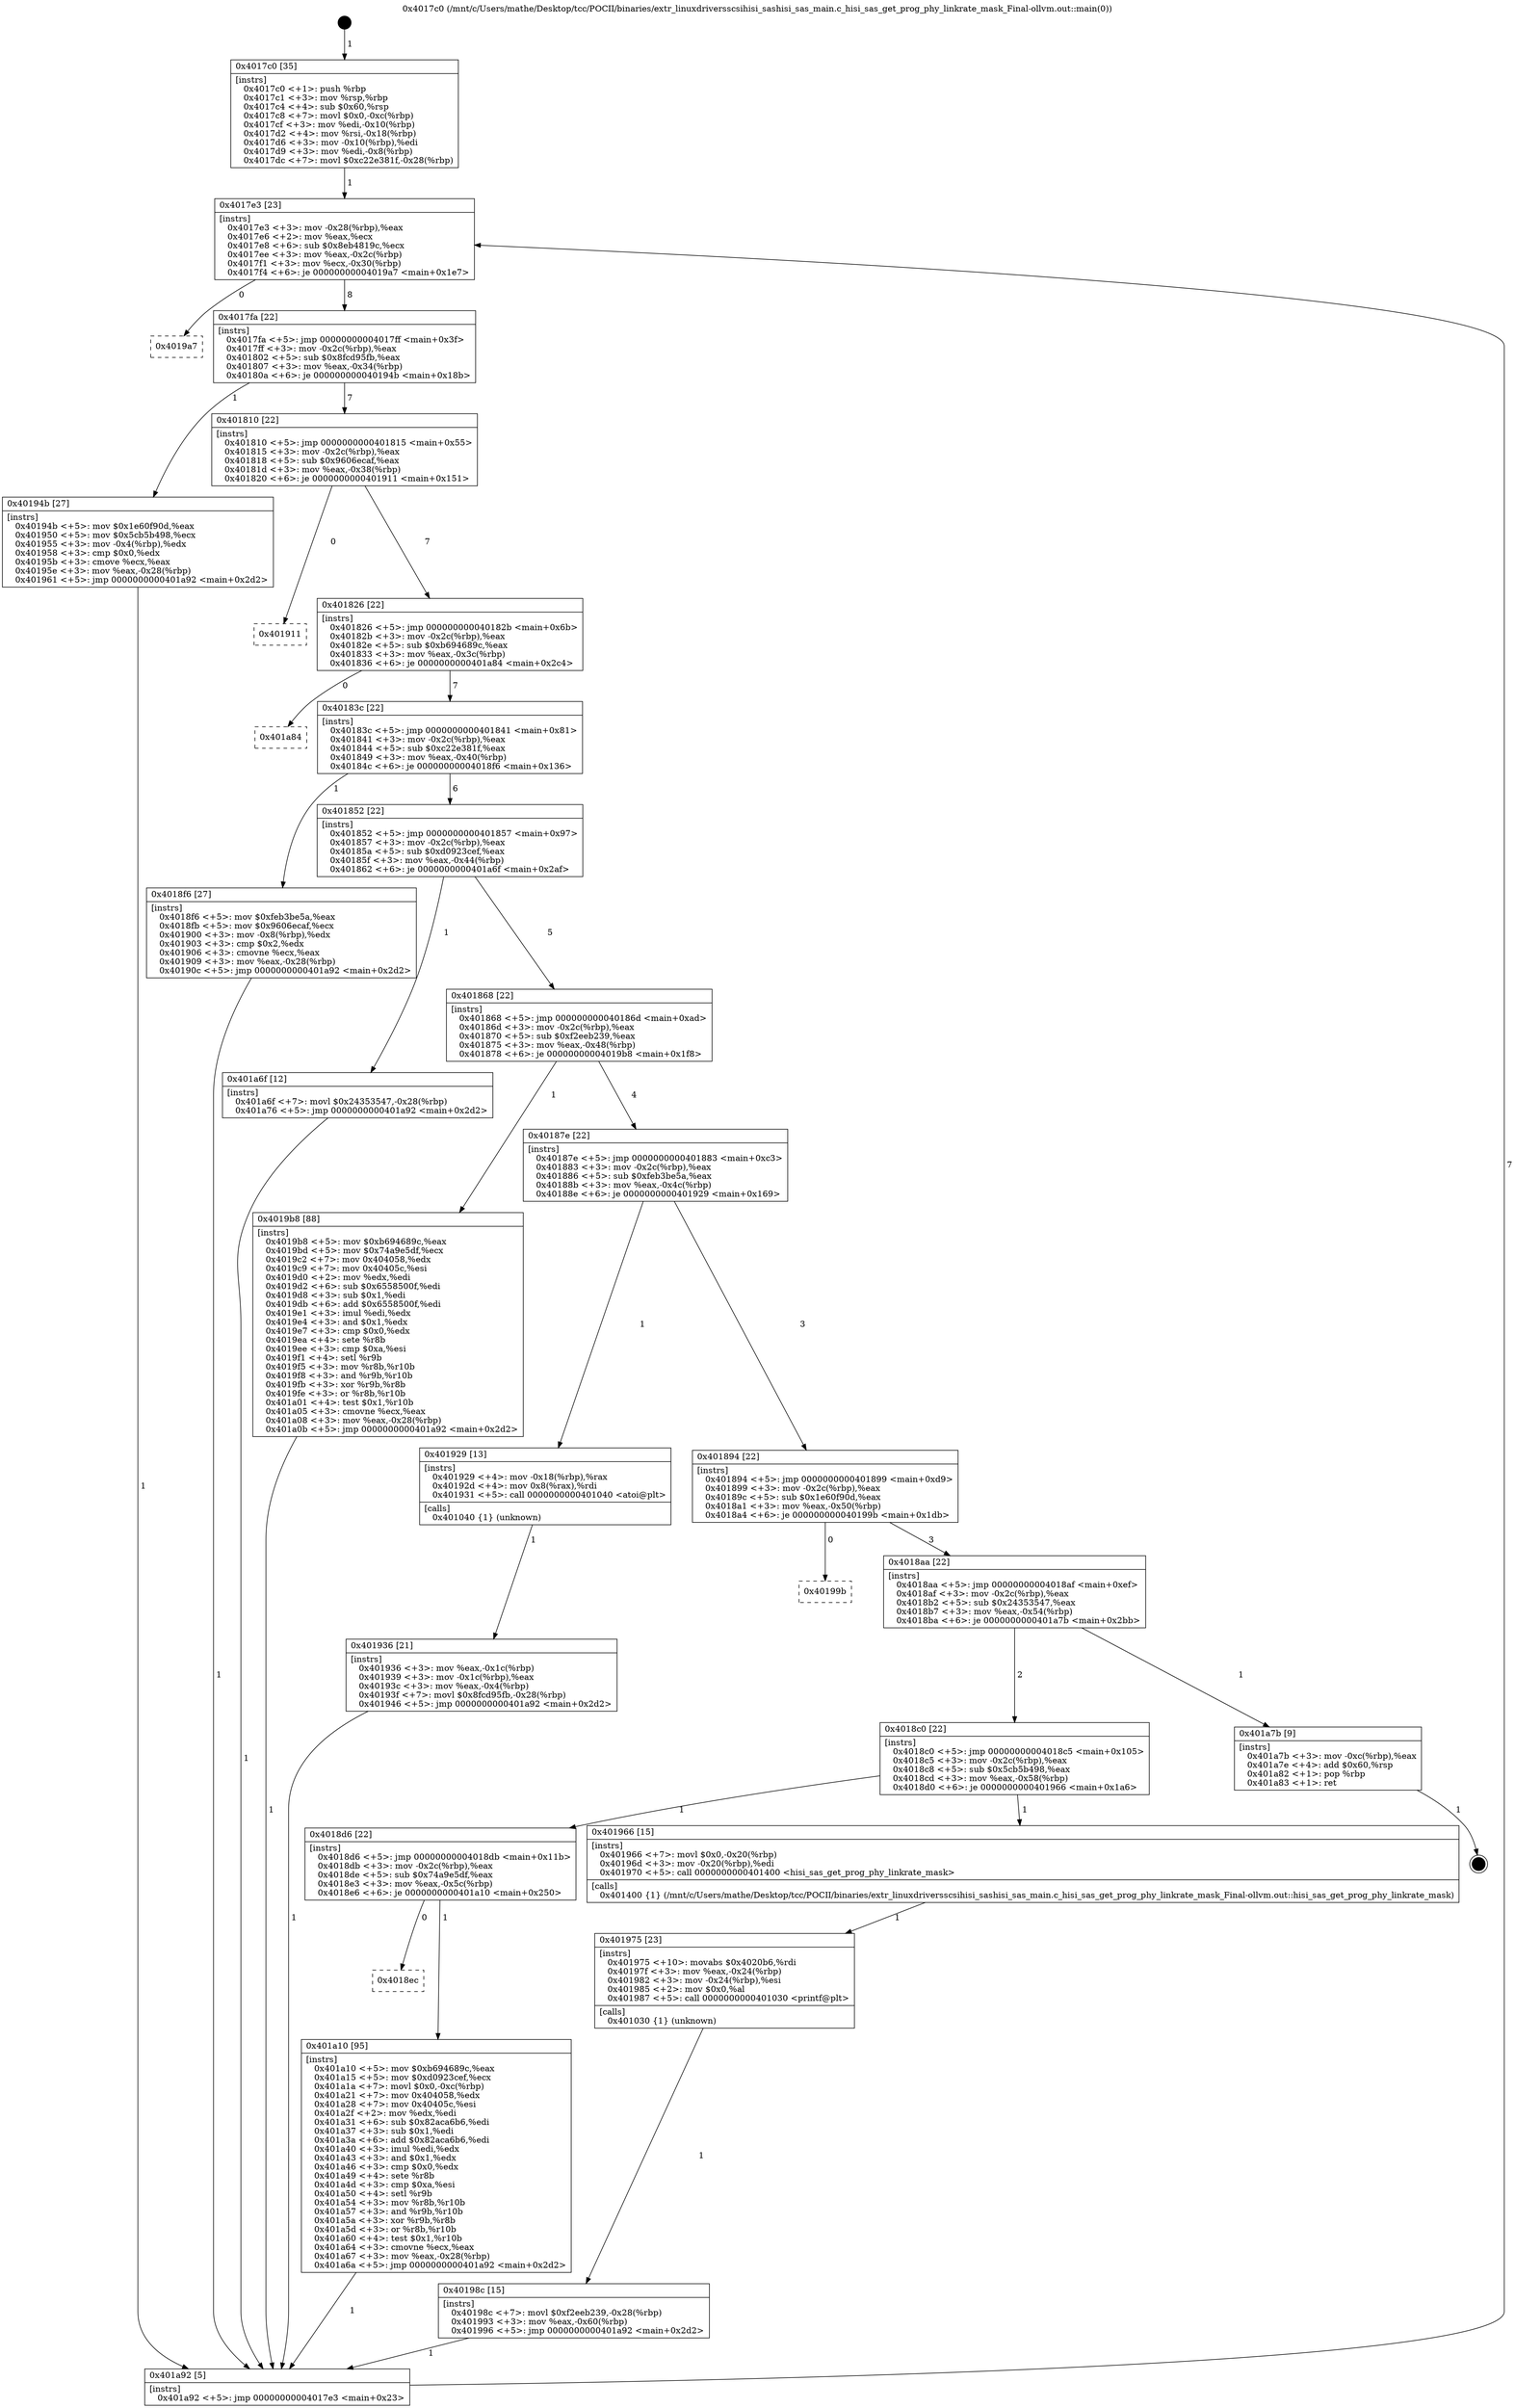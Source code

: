 digraph "0x4017c0" {
  label = "0x4017c0 (/mnt/c/Users/mathe/Desktop/tcc/POCII/binaries/extr_linuxdriversscsihisi_sashisi_sas_main.c_hisi_sas_get_prog_phy_linkrate_mask_Final-ollvm.out::main(0))"
  labelloc = "t"
  node[shape=record]

  Entry [label="",width=0.3,height=0.3,shape=circle,fillcolor=black,style=filled]
  "0x4017e3" [label="{
     0x4017e3 [23]\l
     | [instrs]\l
     &nbsp;&nbsp;0x4017e3 \<+3\>: mov -0x28(%rbp),%eax\l
     &nbsp;&nbsp;0x4017e6 \<+2\>: mov %eax,%ecx\l
     &nbsp;&nbsp;0x4017e8 \<+6\>: sub $0x8eb4819c,%ecx\l
     &nbsp;&nbsp;0x4017ee \<+3\>: mov %eax,-0x2c(%rbp)\l
     &nbsp;&nbsp;0x4017f1 \<+3\>: mov %ecx,-0x30(%rbp)\l
     &nbsp;&nbsp;0x4017f4 \<+6\>: je 00000000004019a7 \<main+0x1e7\>\l
  }"]
  "0x4019a7" [label="{
     0x4019a7\l
  }", style=dashed]
  "0x4017fa" [label="{
     0x4017fa [22]\l
     | [instrs]\l
     &nbsp;&nbsp;0x4017fa \<+5\>: jmp 00000000004017ff \<main+0x3f\>\l
     &nbsp;&nbsp;0x4017ff \<+3\>: mov -0x2c(%rbp),%eax\l
     &nbsp;&nbsp;0x401802 \<+5\>: sub $0x8fcd95fb,%eax\l
     &nbsp;&nbsp;0x401807 \<+3\>: mov %eax,-0x34(%rbp)\l
     &nbsp;&nbsp;0x40180a \<+6\>: je 000000000040194b \<main+0x18b\>\l
  }"]
  Exit [label="",width=0.3,height=0.3,shape=circle,fillcolor=black,style=filled,peripheries=2]
  "0x40194b" [label="{
     0x40194b [27]\l
     | [instrs]\l
     &nbsp;&nbsp;0x40194b \<+5\>: mov $0x1e60f90d,%eax\l
     &nbsp;&nbsp;0x401950 \<+5\>: mov $0x5cb5b498,%ecx\l
     &nbsp;&nbsp;0x401955 \<+3\>: mov -0x4(%rbp),%edx\l
     &nbsp;&nbsp;0x401958 \<+3\>: cmp $0x0,%edx\l
     &nbsp;&nbsp;0x40195b \<+3\>: cmove %ecx,%eax\l
     &nbsp;&nbsp;0x40195e \<+3\>: mov %eax,-0x28(%rbp)\l
     &nbsp;&nbsp;0x401961 \<+5\>: jmp 0000000000401a92 \<main+0x2d2\>\l
  }"]
  "0x401810" [label="{
     0x401810 [22]\l
     | [instrs]\l
     &nbsp;&nbsp;0x401810 \<+5\>: jmp 0000000000401815 \<main+0x55\>\l
     &nbsp;&nbsp;0x401815 \<+3\>: mov -0x2c(%rbp),%eax\l
     &nbsp;&nbsp;0x401818 \<+5\>: sub $0x9606ecaf,%eax\l
     &nbsp;&nbsp;0x40181d \<+3\>: mov %eax,-0x38(%rbp)\l
     &nbsp;&nbsp;0x401820 \<+6\>: je 0000000000401911 \<main+0x151\>\l
  }"]
  "0x4018ec" [label="{
     0x4018ec\l
  }", style=dashed]
  "0x401911" [label="{
     0x401911\l
  }", style=dashed]
  "0x401826" [label="{
     0x401826 [22]\l
     | [instrs]\l
     &nbsp;&nbsp;0x401826 \<+5\>: jmp 000000000040182b \<main+0x6b\>\l
     &nbsp;&nbsp;0x40182b \<+3\>: mov -0x2c(%rbp),%eax\l
     &nbsp;&nbsp;0x40182e \<+5\>: sub $0xb694689c,%eax\l
     &nbsp;&nbsp;0x401833 \<+3\>: mov %eax,-0x3c(%rbp)\l
     &nbsp;&nbsp;0x401836 \<+6\>: je 0000000000401a84 \<main+0x2c4\>\l
  }"]
  "0x401a10" [label="{
     0x401a10 [95]\l
     | [instrs]\l
     &nbsp;&nbsp;0x401a10 \<+5\>: mov $0xb694689c,%eax\l
     &nbsp;&nbsp;0x401a15 \<+5\>: mov $0xd0923cef,%ecx\l
     &nbsp;&nbsp;0x401a1a \<+7\>: movl $0x0,-0xc(%rbp)\l
     &nbsp;&nbsp;0x401a21 \<+7\>: mov 0x404058,%edx\l
     &nbsp;&nbsp;0x401a28 \<+7\>: mov 0x40405c,%esi\l
     &nbsp;&nbsp;0x401a2f \<+2\>: mov %edx,%edi\l
     &nbsp;&nbsp;0x401a31 \<+6\>: sub $0x82aca6b6,%edi\l
     &nbsp;&nbsp;0x401a37 \<+3\>: sub $0x1,%edi\l
     &nbsp;&nbsp;0x401a3a \<+6\>: add $0x82aca6b6,%edi\l
     &nbsp;&nbsp;0x401a40 \<+3\>: imul %edi,%edx\l
     &nbsp;&nbsp;0x401a43 \<+3\>: and $0x1,%edx\l
     &nbsp;&nbsp;0x401a46 \<+3\>: cmp $0x0,%edx\l
     &nbsp;&nbsp;0x401a49 \<+4\>: sete %r8b\l
     &nbsp;&nbsp;0x401a4d \<+3\>: cmp $0xa,%esi\l
     &nbsp;&nbsp;0x401a50 \<+4\>: setl %r9b\l
     &nbsp;&nbsp;0x401a54 \<+3\>: mov %r8b,%r10b\l
     &nbsp;&nbsp;0x401a57 \<+3\>: and %r9b,%r10b\l
     &nbsp;&nbsp;0x401a5a \<+3\>: xor %r9b,%r8b\l
     &nbsp;&nbsp;0x401a5d \<+3\>: or %r8b,%r10b\l
     &nbsp;&nbsp;0x401a60 \<+4\>: test $0x1,%r10b\l
     &nbsp;&nbsp;0x401a64 \<+3\>: cmovne %ecx,%eax\l
     &nbsp;&nbsp;0x401a67 \<+3\>: mov %eax,-0x28(%rbp)\l
     &nbsp;&nbsp;0x401a6a \<+5\>: jmp 0000000000401a92 \<main+0x2d2\>\l
  }"]
  "0x401a84" [label="{
     0x401a84\l
  }", style=dashed]
  "0x40183c" [label="{
     0x40183c [22]\l
     | [instrs]\l
     &nbsp;&nbsp;0x40183c \<+5\>: jmp 0000000000401841 \<main+0x81\>\l
     &nbsp;&nbsp;0x401841 \<+3\>: mov -0x2c(%rbp),%eax\l
     &nbsp;&nbsp;0x401844 \<+5\>: sub $0xc22e381f,%eax\l
     &nbsp;&nbsp;0x401849 \<+3\>: mov %eax,-0x40(%rbp)\l
     &nbsp;&nbsp;0x40184c \<+6\>: je 00000000004018f6 \<main+0x136\>\l
  }"]
  "0x40198c" [label="{
     0x40198c [15]\l
     | [instrs]\l
     &nbsp;&nbsp;0x40198c \<+7\>: movl $0xf2eeb239,-0x28(%rbp)\l
     &nbsp;&nbsp;0x401993 \<+3\>: mov %eax,-0x60(%rbp)\l
     &nbsp;&nbsp;0x401996 \<+5\>: jmp 0000000000401a92 \<main+0x2d2\>\l
  }"]
  "0x4018f6" [label="{
     0x4018f6 [27]\l
     | [instrs]\l
     &nbsp;&nbsp;0x4018f6 \<+5\>: mov $0xfeb3be5a,%eax\l
     &nbsp;&nbsp;0x4018fb \<+5\>: mov $0x9606ecaf,%ecx\l
     &nbsp;&nbsp;0x401900 \<+3\>: mov -0x8(%rbp),%edx\l
     &nbsp;&nbsp;0x401903 \<+3\>: cmp $0x2,%edx\l
     &nbsp;&nbsp;0x401906 \<+3\>: cmovne %ecx,%eax\l
     &nbsp;&nbsp;0x401909 \<+3\>: mov %eax,-0x28(%rbp)\l
     &nbsp;&nbsp;0x40190c \<+5\>: jmp 0000000000401a92 \<main+0x2d2\>\l
  }"]
  "0x401852" [label="{
     0x401852 [22]\l
     | [instrs]\l
     &nbsp;&nbsp;0x401852 \<+5\>: jmp 0000000000401857 \<main+0x97\>\l
     &nbsp;&nbsp;0x401857 \<+3\>: mov -0x2c(%rbp),%eax\l
     &nbsp;&nbsp;0x40185a \<+5\>: sub $0xd0923cef,%eax\l
     &nbsp;&nbsp;0x40185f \<+3\>: mov %eax,-0x44(%rbp)\l
     &nbsp;&nbsp;0x401862 \<+6\>: je 0000000000401a6f \<main+0x2af\>\l
  }"]
  "0x401a92" [label="{
     0x401a92 [5]\l
     | [instrs]\l
     &nbsp;&nbsp;0x401a92 \<+5\>: jmp 00000000004017e3 \<main+0x23\>\l
  }"]
  "0x4017c0" [label="{
     0x4017c0 [35]\l
     | [instrs]\l
     &nbsp;&nbsp;0x4017c0 \<+1\>: push %rbp\l
     &nbsp;&nbsp;0x4017c1 \<+3\>: mov %rsp,%rbp\l
     &nbsp;&nbsp;0x4017c4 \<+4\>: sub $0x60,%rsp\l
     &nbsp;&nbsp;0x4017c8 \<+7\>: movl $0x0,-0xc(%rbp)\l
     &nbsp;&nbsp;0x4017cf \<+3\>: mov %edi,-0x10(%rbp)\l
     &nbsp;&nbsp;0x4017d2 \<+4\>: mov %rsi,-0x18(%rbp)\l
     &nbsp;&nbsp;0x4017d6 \<+3\>: mov -0x10(%rbp),%edi\l
     &nbsp;&nbsp;0x4017d9 \<+3\>: mov %edi,-0x8(%rbp)\l
     &nbsp;&nbsp;0x4017dc \<+7\>: movl $0xc22e381f,-0x28(%rbp)\l
  }"]
  "0x401975" [label="{
     0x401975 [23]\l
     | [instrs]\l
     &nbsp;&nbsp;0x401975 \<+10\>: movabs $0x4020b6,%rdi\l
     &nbsp;&nbsp;0x40197f \<+3\>: mov %eax,-0x24(%rbp)\l
     &nbsp;&nbsp;0x401982 \<+3\>: mov -0x24(%rbp),%esi\l
     &nbsp;&nbsp;0x401985 \<+2\>: mov $0x0,%al\l
     &nbsp;&nbsp;0x401987 \<+5\>: call 0000000000401030 \<printf@plt\>\l
     | [calls]\l
     &nbsp;&nbsp;0x401030 \{1\} (unknown)\l
  }"]
  "0x401a6f" [label="{
     0x401a6f [12]\l
     | [instrs]\l
     &nbsp;&nbsp;0x401a6f \<+7\>: movl $0x24353547,-0x28(%rbp)\l
     &nbsp;&nbsp;0x401a76 \<+5\>: jmp 0000000000401a92 \<main+0x2d2\>\l
  }"]
  "0x401868" [label="{
     0x401868 [22]\l
     | [instrs]\l
     &nbsp;&nbsp;0x401868 \<+5\>: jmp 000000000040186d \<main+0xad\>\l
     &nbsp;&nbsp;0x40186d \<+3\>: mov -0x2c(%rbp),%eax\l
     &nbsp;&nbsp;0x401870 \<+5\>: sub $0xf2eeb239,%eax\l
     &nbsp;&nbsp;0x401875 \<+3\>: mov %eax,-0x48(%rbp)\l
     &nbsp;&nbsp;0x401878 \<+6\>: je 00000000004019b8 \<main+0x1f8\>\l
  }"]
  "0x4018d6" [label="{
     0x4018d6 [22]\l
     | [instrs]\l
     &nbsp;&nbsp;0x4018d6 \<+5\>: jmp 00000000004018db \<main+0x11b\>\l
     &nbsp;&nbsp;0x4018db \<+3\>: mov -0x2c(%rbp),%eax\l
     &nbsp;&nbsp;0x4018de \<+5\>: sub $0x74a9e5df,%eax\l
     &nbsp;&nbsp;0x4018e3 \<+3\>: mov %eax,-0x5c(%rbp)\l
     &nbsp;&nbsp;0x4018e6 \<+6\>: je 0000000000401a10 \<main+0x250\>\l
  }"]
  "0x4019b8" [label="{
     0x4019b8 [88]\l
     | [instrs]\l
     &nbsp;&nbsp;0x4019b8 \<+5\>: mov $0xb694689c,%eax\l
     &nbsp;&nbsp;0x4019bd \<+5\>: mov $0x74a9e5df,%ecx\l
     &nbsp;&nbsp;0x4019c2 \<+7\>: mov 0x404058,%edx\l
     &nbsp;&nbsp;0x4019c9 \<+7\>: mov 0x40405c,%esi\l
     &nbsp;&nbsp;0x4019d0 \<+2\>: mov %edx,%edi\l
     &nbsp;&nbsp;0x4019d2 \<+6\>: sub $0x6558500f,%edi\l
     &nbsp;&nbsp;0x4019d8 \<+3\>: sub $0x1,%edi\l
     &nbsp;&nbsp;0x4019db \<+6\>: add $0x6558500f,%edi\l
     &nbsp;&nbsp;0x4019e1 \<+3\>: imul %edi,%edx\l
     &nbsp;&nbsp;0x4019e4 \<+3\>: and $0x1,%edx\l
     &nbsp;&nbsp;0x4019e7 \<+3\>: cmp $0x0,%edx\l
     &nbsp;&nbsp;0x4019ea \<+4\>: sete %r8b\l
     &nbsp;&nbsp;0x4019ee \<+3\>: cmp $0xa,%esi\l
     &nbsp;&nbsp;0x4019f1 \<+4\>: setl %r9b\l
     &nbsp;&nbsp;0x4019f5 \<+3\>: mov %r8b,%r10b\l
     &nbsp;&nbsp;0x4019f8 \<+3\>: and %r9b,%r10b\l
     &nbsp;&nbsp;0x4019fb \<+3\>: xor %r9b,%r8b\l
     &nbsp;&nbsp;0x4019fe \<+3\>: or %r8b,%r10b\l
     &nbsp;&nbsp;0x401a01 \<+4\>: test $0x1,%r10b\l
     &nbsp;&nbsp;0x401a05 \<+3\>: cmovne %ecx,%eax\l
     &nbsp;&nbsp;0x401a08 \<+3\>: mov %eax,-0x28(%rbp)\l
     &nbsp;&nbsp;0x401a0b \<+5\>: jmp 0000000000401a92 \<main+0x2d2\>\l
  }"]
  "0x40187e" [label="{
     0x40187e [22]\l
     | [instrs]\l
     &nbsp;&nbsp;0x40187e \<+5\>: jmp 0000000000401883 \<main+0xc3\>\l
     &nbsp;&nbsp;0x401883 \<+3\>: mov -0x2c(%rbp),%eax\l
     &nbsp;&nbsp;0x401886 \<+5\>: sub $0xfeb3be5a,%eax\l
     &nbsp;&nbsp;0x40188b \<+3\>: mov %eax,-0x4c(%rbp)\l
     &nbsp;&nbsp;0x40188e \<+6\>: je 0000000000401929 \<main+0x169\>\l
  }"]
  "0x401966" [label="{
     0x401966 [15]\l
     | [instrs]\l
     &nbsp;&nbsp;0x401966 \<+7\>: movl $0x0,-0x20(%rbp)\l
     &nbsp;&nbsp;0x40196d \<+3\>: mov -0x20(%rbp),%edi\l
     &nbsp;&nbsp;0x401970 \<+5\>: call 0000000000401400 \<hisi_sas_get_prog_phy_linkrate_mask\>\l
     | [calls]\l
     &nbsp;&nbsp;0x401400 \{1\} (/mnt/c/Users/mathe/Desktop/tcc/POCII/binaries/extr_linuxdriversscsihisi_sashisi_sas_main.c_hisi_sas_get_prog_phy_linkrate_mask_Final-ollvm.out::hisi_sas_get_prog_phy_linkrate_mask)\l
  }"]
  "0x401929" [label="{
     0x401929 [13]\l
     | [instrs]\l
     &nbsp;&nbsp;0x401929 \<+4\>: mov -0x18(%rbp),%rax\l
     &nbsp;&nbsp;0x40192d \<+4\>: mov 0x8(%rax),%rdi\l
     &nbsp;&nbsp;0x401931 \<+5\>: call 0000000000401040 \<atoi@plt\>\l
     | [calls]\l
     &nbsp;&nbsp;0x401040 \{1\} (unknown)\l
  }"]
  "0x401894" [label="{
     0x401894 [22]\l
     | [instrs]\l
     &nbsp;&nbsp;0x401894 \<+5\>: jmp 0000000000401899 \<main+0xd9\>\l
     &nbsp;&nbsp;0x401899 \<+3\>: mov -0x2c(%rbp),%eax\l
     &nbsp;&nbsp;0x40189c \<+5\>: sub $0x1e60f90d,%eax\l
     &nbsp;&nbsp;0x4018a1 \<+3\>: mov %eax,-0x50(%rbp)\l
     &nbsp;&nbsp;0x4018a4 \<+6\>: je 000000000040199b \<main+0x1db\>\l
  }"]
  "0x401936" [label="{
     0x401936 [21]\l
     | [instrs]\l
     &nbsp;&nbsp;0x401936 \<+3\>: mov %eax,-0x1c(%rbp)\l
     &nbsp;&nbsp;0x401939 \<+3\>: mov -0x1c(%rbp),%eax\l
     &nbsp;&nbsp;0x40193c \<+3\>: mov %eax,-0x4(%rbp)\l
     &nbsp;&nbsp;0x40193f \<+7\>: movl $0x8fcd95fb,-0x28(%rbp)\l
     &nbsp;&nbsp;0x401946 \<+5\>: jmp 0000000000401a92 \<main+0x2d2\>\l
  }"]
  "0x4018c0" [label="{
     0x4018c0 [22]\l
     | [instrs]\l
     &nbsp;&nbsp;0x4018c0 \<+5\>: jmp 00000000004018c5 \<main+0x105\>\l
     &nbsp;&nbsp;0x4018c5 \<+3\>: mov -0x2c(%rbp),%eax\l
     &nbsp;&nbsp;0x4018c8 \<+5\>: sub $0x5cb5b498,%eax\l
     &nbsp;&nbsp;0x4018cd \<+3\>: mov %eax,-0x58(%rbp)\l
     &nbsp;&nbsp;0x4018d0 \<+6\>: je 0000000000401966 \<main+0x1a6\>\l
  }"]
  "0x40199b" [label="{
     0x40199b\l
  }", style=dashed]
  "0x4018aa" [label="{
     0x4018aa [22]\l
     | [instrs]\l
     &nbsp;&nbsp;0x4018aa \<+5\>: jmp 00000000004018af \<main+0xef\>\l
     &nbsp;&nbsp;0x4018af \<+3\>: mov -0x2c(%rbp),%eax\l
     &nbsp;&nbsp;0x4018b2 \<+5\>: sub $0x24353547,%eax\l
     &nbsp;&nbsp;0x4018b7 \<+3\>: mov %eax,-0x54(%rbp)\l
     &nbsp;&nbsp;0x4018ba \<+6\>: je 0000000000401a7b \<main+0x2bb\>\l
  }"]
  "0x401a7b" [label="{
     0x401a7b [9]\l
     | [instrs]\l
     &nbsp;&nbsp;0x401a7b \<+3\>: mov -0xc(%rbp),%eax\l
     &nbsp;&nbsp;0x401a7e \<+4\>: add $0x60,%rsp\l
     &nbsp;&nbsp;0x401a82 \<+1\>: pop %rbp\l
     &nbsp;&nbsp;0x401a83 \<+1\>: ret\l
  }"]
  Entry -> "0x4017c0" [label=" 1"]
  "0x4017e3" -> "0x4019a7" [label=" 0"]
  "0x4017e3" -> "0x4017fa" [label=" 8"]
  "0x401a7b" -> Exit [label=" 1"]
  "0x4017fa" -> "0x40194b" [label=" 1"]
  "0x4017fa" -> "0x401810" [label=" 7"]
  "0x401a6f" -> "0x401a92" [label=" 1"]
  "0x401810" -> "0x401911" [label=" 0"]
  "0x401810" -> "0x401826" [label=" 7"]
  "0x401a10" -> "0x401a92" [label=" 1"]
  "0x401826" -> "0x401a84" [label=" 0"]
  "0x401826" -> "0x40183c" [label=" 7"]
  "0x4018d6" -> "0x4018ec" [label=" 0"]
  "0x40183c" -> "0x4018f6" [label=" 1"]
  "0x40183c" -> "0x401852" [label=" 6"]
  "0x4018f6" -> "0x401a92" [label=" 1"]
  "0x4017c0" -> "0x4017e3" [label=" 1"]
  "0x401a92" -> "0x4017e3" [label=" 7"]
  "0x4018d6" -> "0x401a10" [label=" 1"]
  "0x401852" -> "0x401a6f" [label=" 1"]
  "0x401852" -> "0x401868" [label=" 5"]
  "0x4019b8" -> "0x401a92" [label=" 1"]
  "0x401868" -> "0x4019b8" [label=" 1"]
  "0x401868" -> "0x40187e" [label=" 4"]
  "0x40198c" -> "0x401a92" [label=" 1"]
  "0x40187e" -> "0x401929" [label=" 1"]
  "0x40187e" -> "0x401894" [label=" 3"]
  "0x401929" -> "0x401936" [label=" 1"]
  "0x401936" -> "0x401a92" [label=" 1"]
  "0x40194b" -> "0x401a92" [label=" 1"]
  "0x401975" -> "0x40198c" [label=" 1"]
  "0x401894" -> "0x40199b" [label=" 0"]
  "0x401894" -> "0x4018aa" [label=" 3"]
  "0x4018c0" -> "0x4018d6" [label=" 1"]
  "0x4018aa" -> "0x401a7b" [label=" 1"]
  "0x4018aa" -> "0x4018c0" [label=" 2"]
  "0x401966" -> "0x401975" [label=" 1"]
  "0x4018c0" -> "0x401966" [label=" 1"]
}
